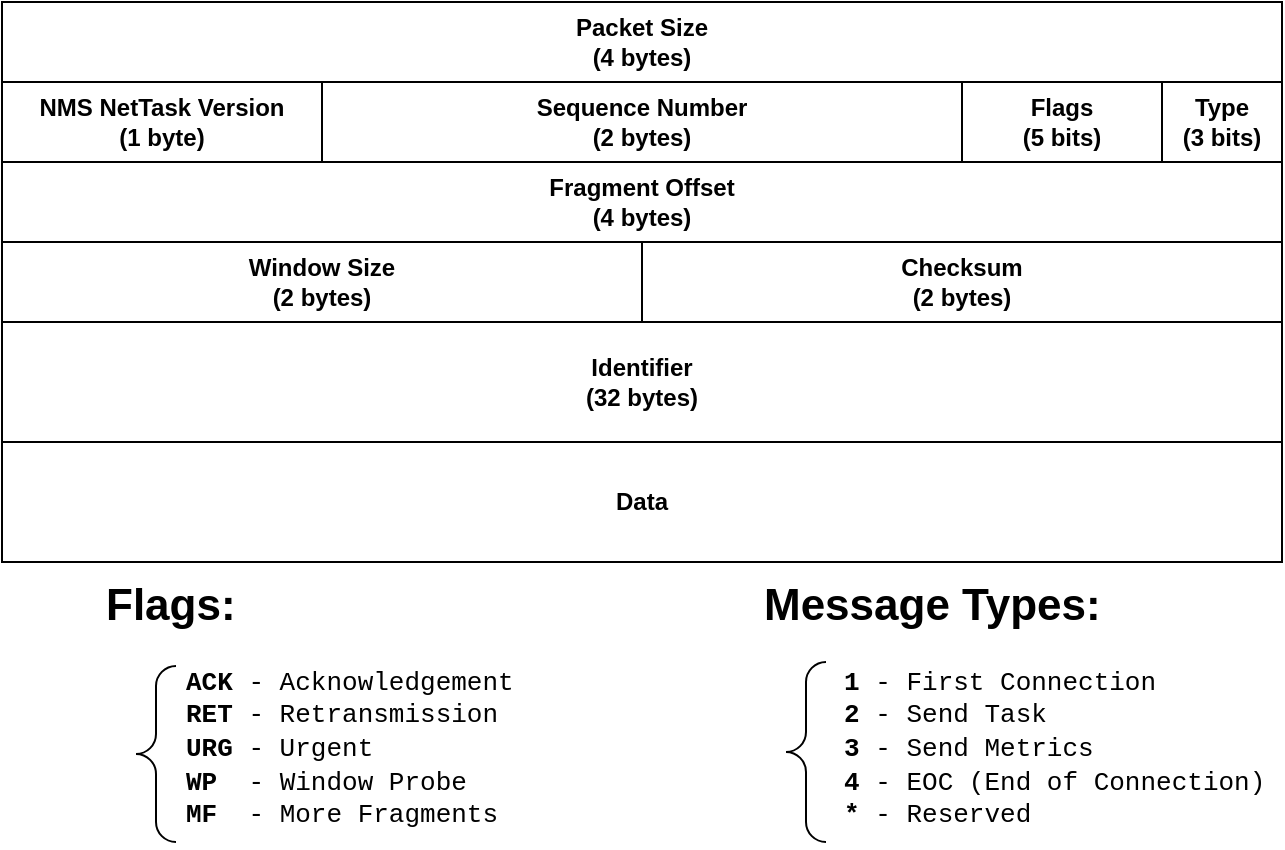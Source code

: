 <mxfile version="24.8.6">
  <diagram name="Página-1" id="S1LxqCSoiejlppb5GJc7">
    <mxGraphModel dx="880" dy="490" grid="1" gridSize="10" guides="1" tooltips="1" connect="1" arrows="1" fold="1" page="1" pageScale="1" pageWidth="827" pageHeight="1169" math="0" shadow="0">
      <root>
        <mxCell id="0" />
        <mxCell id="1" parent="0" />
        <mxCell id="ZJHZbfnKI5M3YyzbJauu-1" value="" style="rounded=0;whiteSpace=wrap;html=1;" parent="1" vertex="1">
          <mxGeometry x="80" y="120" width="640" height="280" as="geometry" />
        </mxCell>
        <mxCell id="ZJHZbfnKI5M3YyzbJauu-20" value="&lt;b&gt;Packet Size&lt;br&gt;(4 bytes)&lt;/b&gt;" style="text;html=1;align=center;verticalAlign=middle;whiteSpace=wrap;rounded=0;strokeColor=default;" parent="1" vertex="1">
          <mxGeometry x="80" y="120" width="640" height="40" as="geometry" />
        </mxCell>
        <mxCell id="ZJHZbfnKI5M3YyzbJauu-21" value="&lt;b&gt;NMS NetTask Version&lt;br&gt;(1 byte)&lt;/b&gt;" style="text;html=1;align=center;verticalAlign=middle;whiteSpace=wrap;rounded=0;strokeColor=default;" parent="1" vertex="1">
          <mxGeometry x="80" y="160" width="160" height="40" as="geometry" />
        </mxCell>
        <mxCell id="ZJHZbfnKI5M3YyzbJauu-22" value="&lt;b&gt;Sequence Number&lt;br&gt;(2 bytes)&lt;/b&gt;" style="text;html=1;align=center;verticalAlign=middle;whiteSpace=wrap;rounded=0;strokeColor=default;" parent="1" vertex="1">
          <mxGeometry x="240" y="160" width="320" height="40" as="geometry" />
        </mxCell>
        <mxCell id="ZJHZbfnKI5M3YyzbJauu-23" value="&lt;b&gt;Type&lt;br&gt;(3 bits)&lt;/b&gt;" style="text;html=1;align=center;verticalAlign=middle;whiteSpace=wrap;rounded=0;strokeColor=default;" parent="1" vertex="1">
          <mxGeometry x="660" y="160" width="60" height="40" as="geometry" />
        </mxCell>
        <mxCell id="ZJHZbfnKI5M3YyzbJauu-24" value="&lt;b&gt;Flags&lt;br&gt;(5 bits)&lt;/b&gt;" style="text;html=1;align=center;verticalAlign=middle;whiteSpace=wrap;rounded=0;strokeColor=default;" parent="1" vertex="1">
          <mxGeometry x="560" y="160" width="100" height="40" as="geometry" />
        </mxCell>
        <mxCell id="ZJHZbfnKI5M3YyzbJauu-25" value="&lt;b&gt;Fragment Offset&lt;br&gt;(4 bytes)&lt;/b&gt;" style="text;html=1;align=center;verticalAlign=middle;whiteSpace=wrap;rounded=0;strokeColor=default;" parent="1" vertex="1">
          <mxGeometry x="80" y="200" width="640" height="40" as="geometry" />
        </mxCell>
        <mxCell id="ZJHZbfnKI5M3YyzbJauu-26" value="&lt;b&gt;Window Size&lt;br&gt;(2 bytes)&lt;/b&gt;" style="text;html=1;align=center;verticalAlign=middle;whiteSpace=wrap;rounded=0;strokeColor=default;" parent="1" vertex="1">
          <mxGeometry x="80" y="240" width="320" height="40" as="geometry" />
        </mxCell>
        <mxCell id="ZJHZbfnKI5M3YyzbJauu-27" value="&lt;b&gt;Checksum&lt;br&gt;(2 bytes)&lt;/b&gt;" style="text;html=1;align=center;verticalAlign=middle;whiteSpace=wrap;rounded=0;strokeColor=default;" parent="1" vertex="1">
          <mxGeometry x="400" y="240" width="320" height="40" as="geometry" />
        </mxCell>
        <mxCell id="ZJHZbfnKI5M3YyzbJauu-28" value="&lt;b&gt;Identifier&lt;br&gt;(32 bytes)&lt;/b&gt;" style="text;html=1;align=center;verticalAlign=middle;whiteSpace=wrap;rounded=0;strokeColor=default;" parent="1" vertex="1">
          <mxGeometry x="80" y="280" width="640" height="60" as="geometry" />
        </mxCell>
        <mxCell id="ZJHZbfnKI5M3YyzbJauu-29" value="&lt;b&gt;Data&lt;/b&gt;" style="text;html=1;align=center;verticalAlign=middle;whiteSpace=wrap;rounded=0;strokeColor=default;" parent="1" vertex="1">
          <mxGeometry x="80" y="340" width="640" height="60" as="geometry" />
        </mxCell>
        <mxCell id="ZJHZbfnKI5M3YyzbJauu-36" value="&lt;h1 style=&quot;margin-top: 0px;&quot;&gt;&lt;font style=&quot;font-size: 22px;&quot;&gt;Flags:&lt;/font&gt;&lt;/h1&gt;&lt;blockquote style=&quot;margin: 0 0 0 40px; border: none; padding: 0px;&quot;&gt;&lt;div style=&quot;font-size: 13px;&quot;&gt;&lt;font face=&quot;Courier New&quot; style=&quot;font-size: 13px;&quot;&gt;&lt;b&gt;ACK&lt;/b&gt; - Acknowledgement&lt;/font&gt;&lt;/div&gt;&lt;div style=&quot;font-size: 13px;&quot;&gt;&lt;font face=&quot;Courier New&quot; style=&quot;font-size: 13px;&quot;&gt;&lt;b&gt;RET&lt;/b&gt; - Retransmission&lt;/font&gt;&lt;/div&gt;&lt;div style=&quot;font-size: 13px;&quot;&gt;&lt;font face=&quot;Courier New&quot; style=&quot;font-size: 13px;&quot;&gt;&lt;b&gt;URG&lt;/b&gt; - Urgent&lt;br&gt;&lt;b&gt;WP&lt;/b&gt;&amp;nbsp; - Window Probe&lt;br&gt;&lt;/font&gt;&lt;font face=&quot;Courier New&quot; style=&quot;font-size: 13px;&quot;&gt;&lt;b&gt;MF&lt;/b&gt;&amp;nbsp; - More Fragments&lt;/font&gt;&lt;/div&gt;&lt;/blockquote&gt;" style="text;html=1;whiteSpace=wrap;overflow=hidden;rounded=0;" parent="1" vertex="1">
          <mxGeometry x="130" y="400" width="230" height="140" as="geometry" />
        </mxCell>
        <mxCell id="ZJHZbfnKI5M3YyzbJauu-37" value="" style="labelPosition=right;align=left;strokeWidth=1;shape=mxgraph.mockup.markup.curlyBrace;html=1;shadow=0;dashed=0;strokeColor=#000000;direction=north;" parent="1" vertex="1">
          <mxGeometry x="147" y="452" width="20" height="88" as="geometry" />
        </mxCell>
        <mxCell id="ZJHZbfnKI5M3YyzbJauu-38" value="&lt;h1 style=&quot;margin-top: 0px;&quot;&gt;&lt;font style=&quot;font-size: 22px;&quot;&gt;Message Types:&lt;/font&gt;&lt;/h1&gt;&lt;blockquote style=&quot;margin: 0 0 0 40px; border: none; padding: 0px;&quot;&gt;&lt;div style=&quot;font-size: 13px;&quot;&gt;&lt;font face=&quot;Courier New&quot; style=&quot;font-size: 13px;&quot;&gt;&lt;b&gt;1&lt;/b&gt;&amp;nbsp;- First Connection&lt;/font&gt;&lt;/div&gt;&lt;div style=&quot;font-size: 13px;&quot;&gt;&lt;font face=&quot;Courier New&quot; style=&quot;font-size: 13px;&quot;&gt;&lt;b&gt;2&lt;/b&gt; - Send Task&lt;/font&gt;&lt;/div&gt;&lt;div style=&quot;font-size: 13px;&quot;&gt;&lt;font face=&quot;Courier New&quot; style=&quot;font-size: 13px;&quot;&gt;&lt;b&gt;3&lt;/b&gt;&amp;nbsp;- Send Metrics&lt;/font&gt;&lt;/div&gt;&lt;div style=&quot;font-size: 13px;&quot;&gt;&lt;font face=&quot;Courier New&quot; style=&quot;font-size: 13px;&quot;&gt;&lt;b&gt;4&lt;/b&gt; -&amp;nbsp;EOC (End of Connection)&lt;/font&gt;&lt;/div&gt;&lt;div style=&quot;font-size: 13px;&quot;&gt;&lt;font face=&quot;Courier New&quot; style=&quot;font-size: 13px;&quot;&gt;&lt;b&gt;*&lt;/b&gt; - Reserved&lt;br&gt;&lt;/font&gt;&lt;/div&gt;&lt;/blockquote&gt;" style="text;html=1;whiteSpace=wrap;overflow=hidden;rounded=0;" parent="1" vertex="1">
          <mxGeometry x="459" y="400" width="261" height="140" as="geometry" />
        </mxCell>
        <mxCell id="ZJHZbfnKI5M3YyzbJauu-39" value="" style="labelPosition=right;align=left;strokeWidth=1;shape=mxgraph.mockup.markup.curlyBrace;html=1;shadow=0;dashed=0;strokeColor=#000000;direction=north;" parent="1" vertex="1">
          <mxGeometry x="472" y="450" width="20" height="90" as="geometry" />
        </mxCell>
      </root>
    </mxGraphModel>
  </diagram>
</mxfile>
